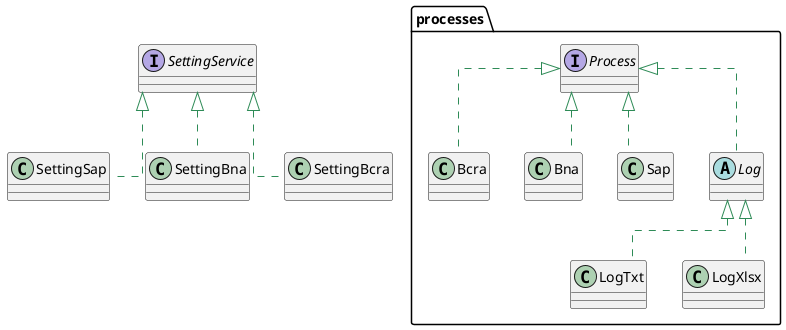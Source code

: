 @startuml  
skinparam {
    linetype ortho
    ArrowColor SeaGreen
}

package processes{
    interface Process{}

    class Bcra{}
    class Bna{}
    class Sap{}

    abstract Log{}

    class LogTxt{}
    class LogXlsx{}
}

interface SettingService{}
class SettingSap{}
class SettingBna{}
class SettingBcra{}

Process <|.. Bcra
Process <|.. Bna
Process <|.. Sap
Process <|.. Log

Log <|.. LogTxt
Log <|.. LogXlsx

SettingService <|.. SettingSap
SettingService <|.. SettingBna
SettingService <|.. SettingBcra

@enduml